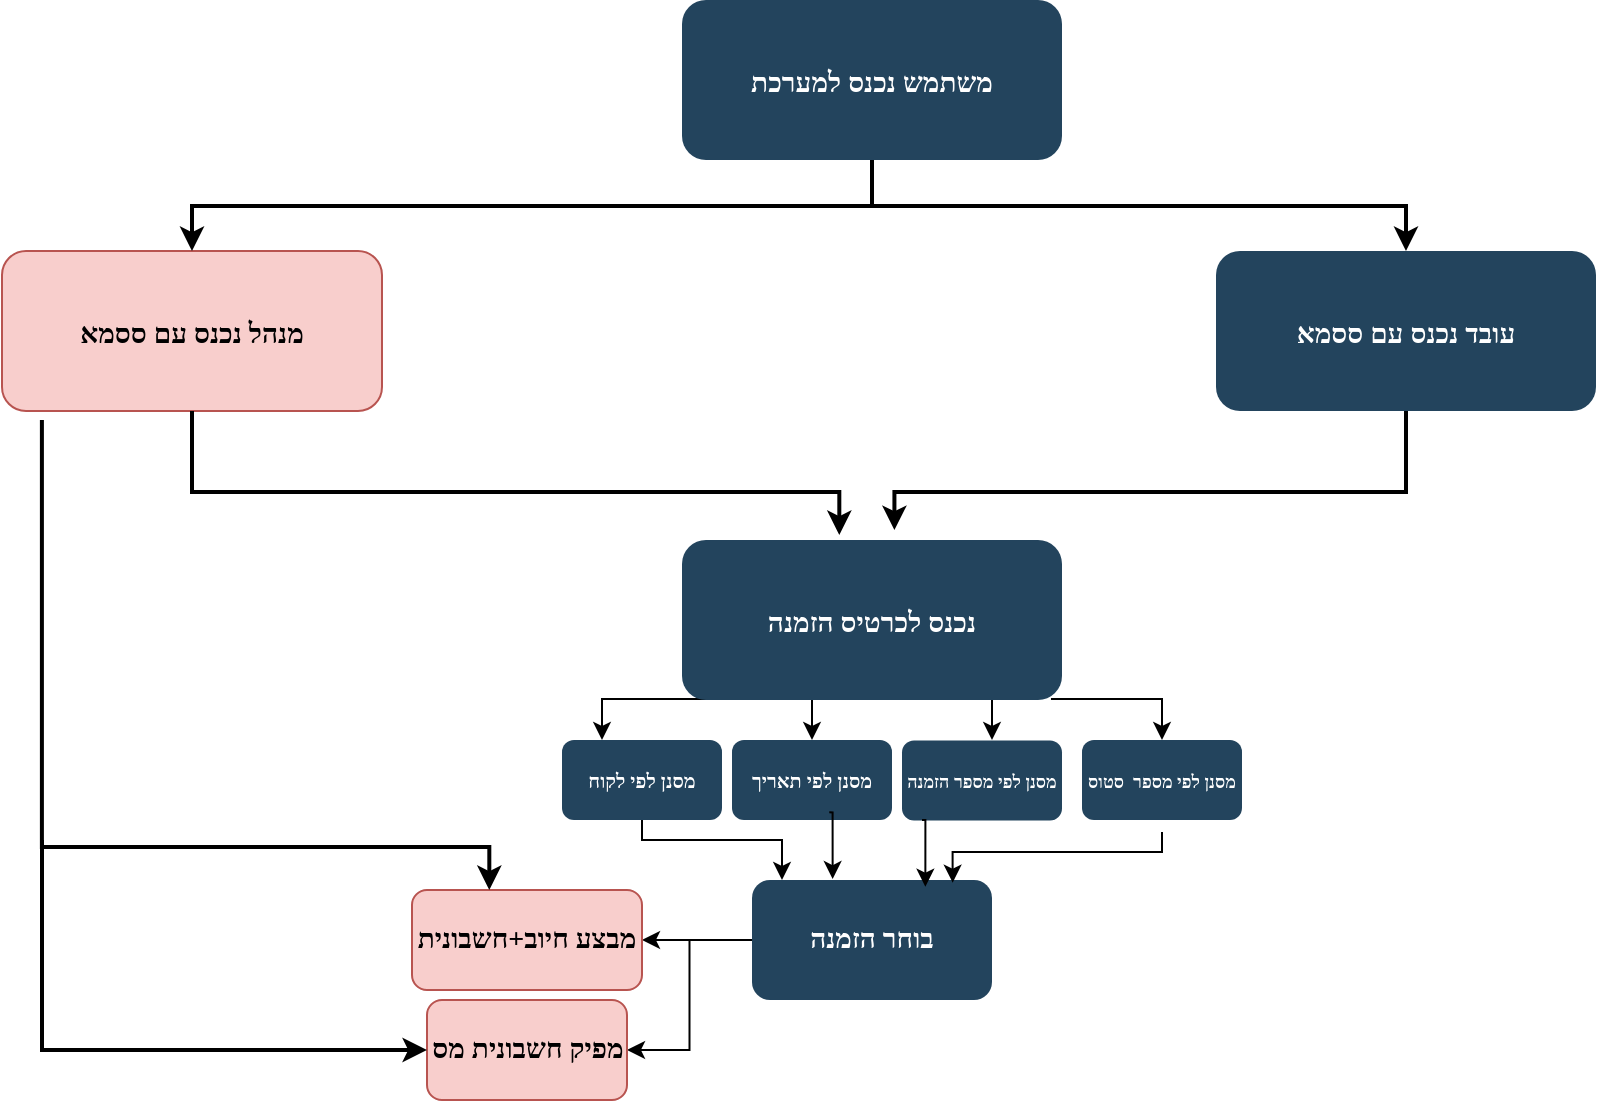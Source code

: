 <mxfile version="14.2.2" type="github">
  <diagram name="Page-1" id="2c0d36ab-eaac-3732-788b-9136903baeff">
    <mxGraphModel dx="723" dy="328" grid="1" gridSize="10" guides="1" tooltips="1" connect="1" arrows="1" fold="1" page="1" pageScale="1.5" pageWidth="1169" pageHeight="827" background="#ffffff" math="0" shadow="0">
      <root>
        <mxCell id="0" />
        <mxCell id="1" parent="0" />
        <mxCell id="2" value="משתמש נכנס למערכת" style="rounded=1;fillColor=#23445D;gradientColor=none;strokeColor=none;fontColor=#FFFFFF;fontStyle=1;fontFamily=Tahoma;fontSize=14" parent="1" vertex="1">
          <mxGeometry x="1080" y="210" width="190" height="80" as="geometry" />
        </mxCell>
        <mxCell id="4" value="עובד נכנס עם ססמא" style="rounded=1;fillColor=#23445D;gradientColor=none;strokeColor=none;fontColor=#FFFFFF;fontStyle=1;fontFamily=Tahoma;fontSize=14" parent="1" vertex="1">
          <mxGeometry x="1347.0" y="335.5" width="190" height="80" as="geometry" />
        </mxCell>
        <mxCell id="9" value="" style="edgeStyle=elbowEdgeStyle;elbow=vertical;strokeWidth=2;rounded=0" parent="1" source="2" target="4" edge="1">
          <mxGeometry x="337" y="215.5" width="100" height="100" as="geometry">
            <mxPoint x="337" y="315.5" as="sourcePoint" />
            <mxPoint x="437" y="215.5" as="targetPoint" />
          </mxGeometry>
        </mxCell>
        <mxCell id="10" value="מנהל נכנס עם ססמא" style="rounded=1;fillColor=#f8cecc;strokeColor=#b85450;fontStyle=1;fontFamily=Tahoma;fontSize=14" parent="1" vertex="1">
          <mxGeometry x="740" y="335.5" width="190" height="80" as="geometry" />
        </mxCell>
        <mxCell id="59" value="" style="edgeStyle=elbowEdgeStyle;elbow=vertical;strokeWidth=2;rounded=0;entryX=0.5;entryY=0;entryDx=0;entryDy=0;" parent="1" source="2" target="10" edge="1">
          <mxGeometry x="347" y="225.5" width="100" height="100" as="geometry">
            <mxPoint x="862.0" y="275.5" as="sourcePoint" />
            <mxPoint x="657.0" y="335.5" as="targetPoint" />
          </mxGeometry>
        </mxCell>
        <mxCell id="103" value="" style="edgeStyle=elbowEdgeStyle;elbow=vertical;strokeWidth=2;rounded=0;entryX=0.414;entryY=-0.031;entryDx=0;entryDy=0;entryPerimeter=0;" parent="1" source="10" target="m5cj2oNC6-9tfZDsCWIE-123" edge="1">
          <mxGeometry x="-23" y="135.5" width="100" height="100" as="geometry">
            <mxPoint x="-23" y="235.5" as="sourcePoint" />
            <mxPoint x="1160" y="470" as="targetPoint" />
            <Array as="points">
              <mxPoint x="1130" y="456" />
            </Array>
          </mxGeometry>
        </mxCell>
        <mxCell id="105" value="" style="edgeStyle=elbowEdgeStyle;elbow=vertical;strokeWidth=2;rounded=0;entryX=0.559;entryY=-0.062;entryDx=0;entryDy=0;entryPerimeter=0;" parent="1" source="4" target="m5cj2oNC6-9tfZDsCWIE-123" edge="1">
          <mxGeometry x="-23" y="135.5" width="100" height="100" as="geometry">
            <mxPoint x="-23" y="235.5" as="sourcePoint" />
            <mxPoint x="1282" y="455.5" as="targetPoint" />
            <Array as="points">
              <mxPoint x="1180" y="456" />
              <mxPoint x="1170" y="436" />
            </Array>
          </mxGeometry>
        </mxCell>
        <mxCell id="m5cj2oNC6-9tfZDsCWIE-161" value="" style="edgeStyle=orthogonalEdgeStyle;rounded=0;orthogonalLoop=1;jettySize=auto;html=1;exitX=0.971;exitY=0.994;exitDx=0;exitDy=0;exitPerimeter=0;" edge="1" parent="1" source="m5cj2oNC6-9tfZDsCWIE-123">
          <mxGeometry relative="1" as="geometry">
            <mxPoint x="1320" y="580" as="targetPoint" />
            <Array as="points">
              <mxPoint x="1320" y="560" />
            </Array>
          </mxGeometry>
        </mxCell>
        <mxCell id="m5cj2oNC6-9tfZDsCWIE-164" value="" style="edgeStyle=orthogonalEdgeStyle;rounded=0;orthogonalLoop=1;jettySize=auto;html=1;exitX=0.085;exitY=0.994;exitDx=0;exitDy=0;exitPerimeter=0;entryX=0.25;entryY=0;entryDx=0;entryDy=0;" edge="1" parent="1" source="m5cj2oNC6-9tfZDsCWIE-123" target="m5cj2oNC6-9tfZDsCWIE-158">
          <mxGeometry relative="1" as="geometry">
            <mxPoint x="1040" y="570" as="targetPoint" />
            <Array as="points">
              <mxPoint x="1040" y="560" />
            </Array>
          </mxGeometry>
        </mxCell>
        <mxCell id="m5cj2oNC6-9tfZDsCWIE-123" value="נכנס לכרטיס הזמנה" style="rounded=1;fillColor=#23445D;gradientColor=none;strokeColor=none;fontColor=#FFFFFF;fontStyle=1;fontFamily=Tahoma;fontSize=14" vertex="1" parent="1">
          <mxGeometry x="1080.0" y="480" width="190" height="80" as="geometry" />
        </mxCell>
        <mxCell id="m5cj2oNC6-9tfZDsCWIE-184" value="" style="edgeStyle=orthogonalEdgeStyle;rounded=0;orthogonalLoop=1;jettySize=auto;html=1;" edge="1" parent="1" source="m5cj2oNC6-9tfZDsCWIE-126" target="m5cj2oNC6-9tfZDsCWIE-182">
          <mxGeometry relative="1" as="geometry" />
        </mxCell>
        <mxCell id="m5cj2oNC6-9tfZDsCWIE-186" value="" style="edgeStyle=orthogonalEdgeStyle;rounded=0;orthogonalLoop=1;jettySize=auto;html=1;entryX=1;entryY=0.5;entryDx=0;entryDy=0;" edge="1" parent="1" source="m5cj2oNC6-9tfZDsCWIE-126" target="m5cj2oNC6-9tfZDsCWIE-179">
          <mxGeometry relative="1" as="geometry">
            <mxPoint x="1175.0" y="790" as="targetPoint" />
          </mxGeometry>
        </mxCell>
        <mxCell id="m5cj2oNC6-9tfZDsCWIE-126" value="בוחר הזמנה" style="whiteSpace=wrap;html=1;rounded=1;fontFamily=Tahoma;fontSize=14;fontColor=#FFFFFF;fontStyle=1;strokeColor=none;fillColor=#23445D;" vertex="1" parent="1">
          <mxGeometry x="1115.0" y="650" width="120" height="60" as="geometry" />
        </mxCell>
        <mxCell id="m5cj2oNC6-9tfZDsCWIE-150" value="&lt;font style=&quot;font-size: 10px&quot;&gt;מסנן לפי תאריך&lt;/font&gt;" style="whiteSpace=wrap;html=1;rounded=1;fontFamily=Tahoma;fontSize=14;fontColor=#FFFFFF;fontStyle=1;strokeColor=none;fillColor=#23445D;" vertex="1" parent="1">
          <mxGeometry x="1105" y="580" width="80" height="40" as="geometry" />
        </mxCell>
        <mxCell id="m5cj2oNC6-9tfZDsCWIE-151" value="&lt;font style=&quot;font-size: 9px&quot;&gt;מסנן לפי מספר הזמנה&lt;/font&gt;" style="whiteSpace=wrap;html=1;rounded=1;fontFamily=Tahoma;fontSize=14;fontColor=#FFFFFF;fontStyle=1;strokeColor=none;fillColor=#23445D;" vertex="1" parent="1">
          <mxGeometry x="1190" y="580.25" width="80" height="40" as="geometry" />
        </mxCell>
        <mxCell id="m5cj2oNC6-9tfZDsCWIE-155" value="" style="edgeStyle=orthogonalEdgeStyle;rounded=0;orthogonalLoop=1;jettySize=auto;html=1;" edge="1" parent="1">
          <mxGeometry relative="1" as="geometry">
            <mxPoint x="1235" y="560" as="sourcePoint" />
            <mxPoint x="1235" y="580" as="targetPoint" />
            <Array as="points">
              <mxPoint x="1235" y="570" />
              <mxPoint x="1235" y="570" />
            </Array>
          </mxGeometry>
        </mxCell>
        <mxCell id="m5cj2oNC6-9tfZDsCWIE-170" value="" style="edgeStyle=orthogonalEdgeStyle;rounded=0;orthogonalLoop=1;jettySize=auto;html=1;" edge="1" parent="1" source="m5cj2oNC6-9tfZDsCWIE-158">
          <mxGeometry relative="1" as="geometry">
            <mxPoint x="1130" y="650" as="targetPoint" />
            <Array as="points">
              <mxPoint x="1060" y="630" />
              <mxPoint x="1130" y="630" />
              <mxPoint x="1130" y="650" />
            </Array>
          </mxGeometry>
        </mxCell>
        <mxCell id="m5cj2oNC6-9tfZDsCWIE-158" value="&lt;font style=&quot;font-size: 10px&quot;&gt;מסנן לפי לקוח&lt;/font&gt;" style="whiteSpace=wrap;html=1;rounded=1;fontFamily=Tahoma;fontSize=14;fontColor=#FFFFFF;fontStyle=1;strokeColor=none;fillColor=#23445D;" vertex="1" parent="1">
          <mxGeometry x="1020" y="580" width="80" height="40" as="geometry" />
        </mxCell>
        <mxCell id="m5cj2oNC6-9tfZDsCWIE-173" value="" style="edgeStyle=orthogonalEdgeStyle;rounded=0;orthogonalLoop=1;jettySize=auto;html=1;entryX=0.836;entryY=-0.078;entryDx=0;entryDy=0;entryPerimeter=0;" edge="1" parent="1">
          <mxGeometry relative="1" as="geometry">
            <mxPoint x="1320" y="626" as="sourcePoint" />
            <mxPoint x="1215.32" y="651.32" as="targetPoint" />
            <Array as="points">
              <mxPoint x="1320" y="636" />
              <mxPoint x="1215" y="636" />
            </Array>
          </mxGeometry>
        </mxCell>
        <mxCell id="m5cj2oNC6-9tfZDsCWIE-162" value="&lt;font style=&quot;font-size: 9px&quot;&gt;מסנן לפי מספר&amp;nbsp; סטוס&lt;/font&gt;" style="whiteSpace=wrap;html=1;rounded=1;fontFamily=Tahoma;fontSize=14;fontColor=#FFFFFF;fontStyle=1;strokeColor=none;fillColor=#23445D;" vertex="1" parent="1">
          <mxGeometry x="1280" y="580" width="80" height="40" as="geometry" />
        </mxCell>
        <mxCell id="m5cj2oNC6-9tfZDsCWIE-168" value="" style="edgeStyle=orthogonalEdgeStyle;rounded=0;orthogonalLoop=1;jettySize=auto;html=1;entryX=0.5;entryY=0;entryDx=0;entryDy=0;" edge="1" parent="1" target="m5cj2oNC6-9tfZDsCWIE-150">
          <mxGeometry relative="1" as="geometry">
            <mxPoint x="1145" y="560" as="sourcePoint" />
            <mxPoint x="1385" y="520" as="targetPoint" />
          </mxGeometry>
        </mxCell>
        <mxCell id="m5cj2oNC6-9tfZDsCWIE-175" value="" style="edgeStyle=orthogonalEdgeStyle;rounded=0;orthogonalLoop=1;jettySize=auto;html=1;entryX=0.336;entryY=-0.008;entryDx=0;entryDy=0;entryPerimeter=0;exitX=0.608;exitY=0.904;exitDx=0;exitDy=0;exitPerimeter=0;" edge="1" parent="1" source="m5cj2oNC6-9tfZDsCWIE-150" target="m5cj2oNC6-9tfZDsCWIE-126">
          <mxGeometry relative="1" as="geometry">
            <mxPoint x="1155" y="570" as="sourcePoint" />
            <mxPoint x="1155" y="590" as="targetPoint" />
          </mxGeometry>
        </mxCell>
        <mxCell id="m5cj2oNC6-9tfZDsCWIE-177" value="" style="edgeStyle=orthogonalEdgeStyle;rounded=0;orthogonalLoop=1;jettySize=auto;html=1;entryX=0.336;entryY=-0.008;entryDx=0;entryDy=0;entryPerimeter=0;exitX=0.608;exitY=0.904;exitDx=0;exitDy=0;exitPerimeter=0;" edge="1" parent="1">
          <mxGeometry relative="1" as="geometry">
            <mxPoint x="1200.0" y="620" as="sourcePoint" />
            <mxPoint x="1201.68" y="653.36" as="targetPoint" />
          </mxGeometry>
        </mxCell>
        <mxCell id="m5cj2oNC6-9tfZDsCWIE-179" value="מפיק חשבונית מס" style="whiteSpace=wrap;html=1;rounded=1;fontFamily=Tahoma;fontSize=14;fontStyle=1;strokeColor=#b85450;fillColor=#f8cecc;" vertex="1" parent="1">
          <mxGeometry x="952.5" y="710" width="100" height="50" as="geometry" />
        </mxCell>
        <mxCell id="m5cj2oNC6-9tfZDsCWIE-182" value="מבצע חיוב+חשבונית" style="whiteSpace=wrap;html=1;rounded=1;fontFamily=Tahoma;fontSize=14;fontStyle=1;strokeColor=#b85450;fillColor=#f8cecc;" vertex="1" parent="1">
          <mxGeometry x="945" y="655" width="115" height="50" as="geometry" />
        </mxCell>
        <mxCell id="m5cj2oNC6-9tfZDsCWIE-189" value="" style="edgeStyle=elbowEdgeStyle;elbow=vertical;strokeWidth=2;rounded=0;entryX=0.414;entryY=-0.031;entryDx=0;entryDy=0;entryPerimeter=0;exitX=0.105;exitY=1.056;exitDx=0;exitDy=0;exitPerimeter=0;" edge="1" parent="1" source="10">
          <mxGeometry x="-198" y="312.98" width="100" height="100" as="geometry">
            <mxPoint x="660" y="592.98" as="sourcePoint" />
            <mxPoint x="983.66" y="655" as="targetPoint" />
            <Array as="points">
              <mxPoint x="955" y="633.48" />
            </Array>
          </mxGeometry>
        </mxCell>
        <mxCell id="m5cj2oNC6-9tfZDsCWIE-190" value="" style="edgeStyle=elbowEdgeStyle;elbow=vertical;strokeWidth=2;rounded=0;entryX=0;entryY=0.5;entryDx=0;entryDy=0;" edge="1" parent="1" target="m5cj2oNC6-9tfZDsCWIE-179">
          <mxGeometry x="-101.66" y="350" width="100" height="100" as="geometry">
            <mxPoint x="760" y="630" as="sourcePoint" />
            <mxPoint x="1080.0" y="692.02" as="targetPoint" />
            <Array as="points">
              <mxPoint x="850" y="735" />
            </Array>
          </mxGeometry>
        </mxCell>
      </root>
    </mxGraphModel>
  </diagram>
</mxfile>
